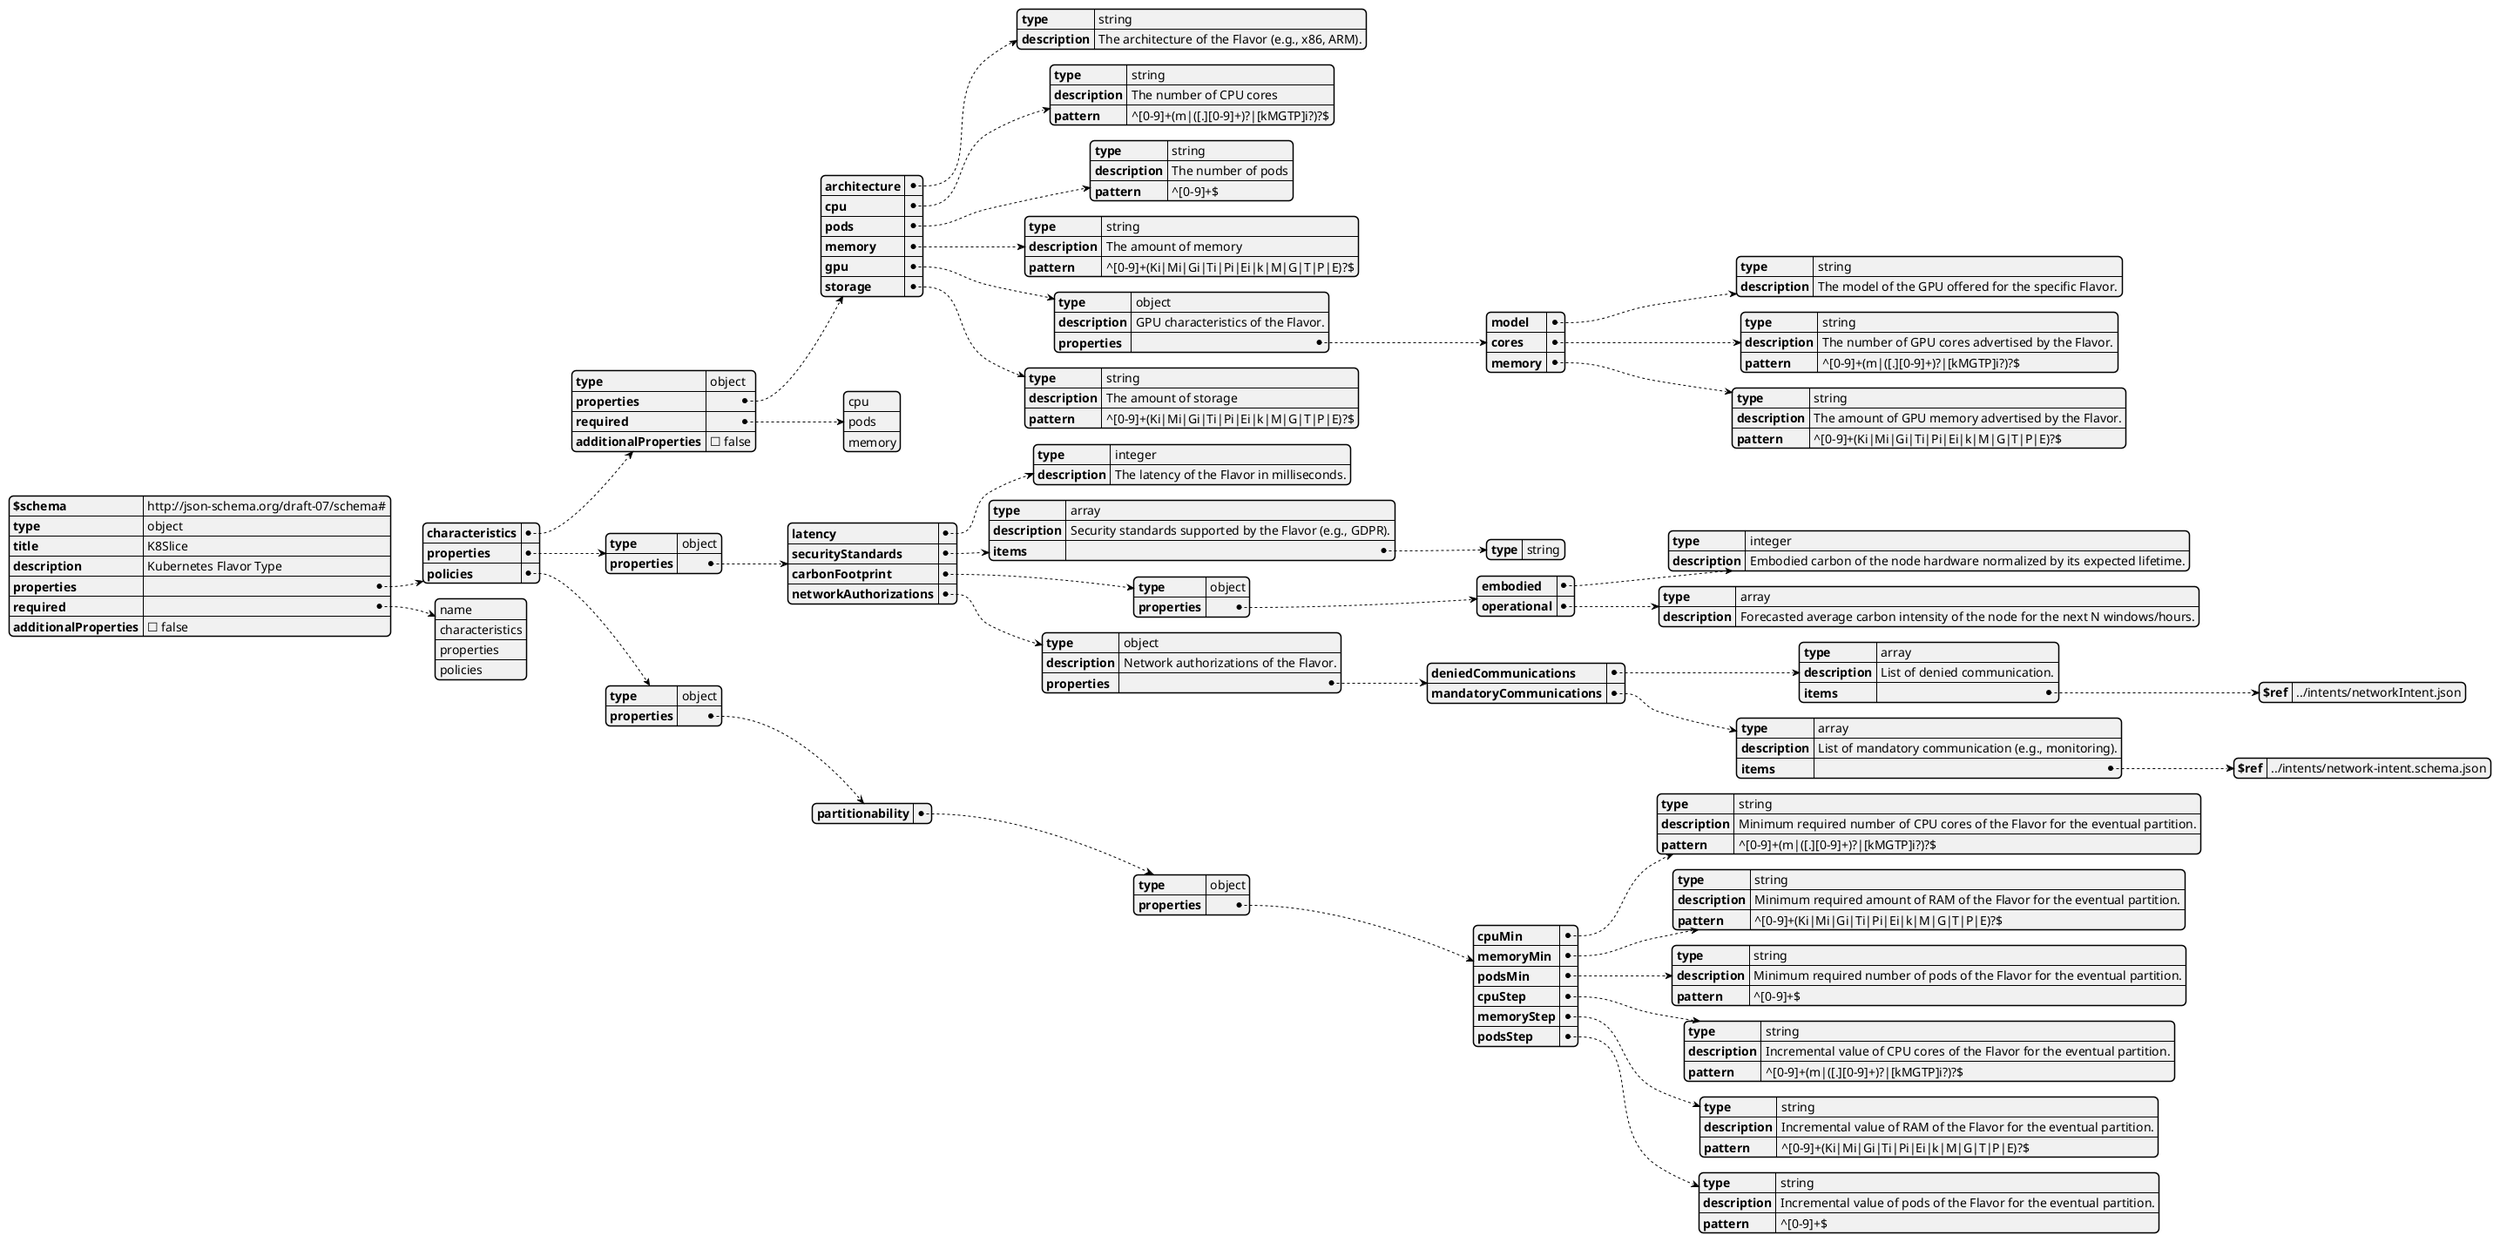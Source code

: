 @startjson
{
    "$schema": "http://json-schema.org/draft-07/schema#",
    "type": "object",
    "title": "K8Slice",
    "description": "Kubernetes Flavor Type",
    "properties": {
        "characteristics": {
            "type": "object",
            "properties": {
                "architecture": {
                    "type": "string",
                    "description": "The architecture of the Flavor (e.g., x86, ARM)."
                },
                "cpu": {
                    "type": "string",
                    "description": "The number of CPU cores",
                    "pattern": "^[0-9]+(m|([.][0-9]+)?|[kMGTP]i?)?$"
                },
                "pods": {
                    "type": "string",
                    "description": "The number of pods",
                    "pattern": "^[0-9]+$"
                },
                "memory": {
                    "type": "string",
                    "description": "The amount of memory",
                    "pattern": "^[0-9]+(Ki|Mi|Gi|Ti|Pi|Ei|k|M|G|T|P|E)?$"
                },
                "gpu": {
                    "type": "object",
                    "description": "GPU characteristics of the Flavor.",
                    "properties": {
                        "model" : {
                            "type": "string",
                            "description": "The model of the GPU offered for the specific Flavor."
                        },
                        "cores": {
                            "type": "string",
                            "description": "The number of GPU cores advertised by the Flavor.",
                            "pattern": "^[0-9]+(m|([.][0-9]+)?|[kMGTP]i?)?$"
                        },
                        "memory": {
                            "type": "string",
                            "description": "The amount of GPU memory advertised by the Flavor.",
                            "pattern": "^[0-9]+(Ki|Mi|Gi|Ti|Pi|Ei|k|M|G|T|P|E)?$"
                        }
                    }
                },
                "storage": {
                    "type": "string",
                    "description": "The amount of storage",
                    "pattern": "^[0-9]+(Ki|Mi|Gi|Ti|Pi|Ei|k|M|G|T|P|E)?$"
                }
            },
            "required": ["cpu", "pods", "memory"],
            "additionalProperties": false
        },
        "properties": {
            "type": "object",
            "properties": {
                "latency": {
                    "type": "integer",
                    "description": "The latency of the Flavor in milliseconds."
                },
                "securityStandards": {
                    "type": "array",
                    "description": "Security standards supported by the Flavor (e.g., GDPR).",
                    "items": {
                        "type": "string"
                    }
                },
                "carbonFootprint": {
                    "type": "object",
                    "properties": {
                        "embodied": {
                            "type": "integer",
                            "description": "Embodied carbon of the node hardware normalized by its expected lifetime."
                        },
                        "operational": {
                            "type": "array",
                            "description": "Forecasted average carbon intensity of the node for the next N windows/hours."
                        }
                    }
                },
                "networkAuthorizations": {
                    "type": "object",
                    "description": "Network authorizations of the Flavor.",
                    "properties": {
                        "deniedCommunications": {
                            "type": "array",
                            "description": "List of denied communication.",
                            "items": {
                                "$ref": "../intents/networkIntent.json"
                            }
                        },
                        "mandatoryCommunications": {
                            "type": "array",
                            "description": "List of mandatory communication (e.g., monitoring).",
                            "items": {
                                "$ref": "../intents/network-intent.schema.json"
                            }
                        }
                    }
                }
            }
        },
        "policies": {
            "type": "object",
            "properties": {
                "partitionability": {
                    "type": "object",
                    "properties": {
                        "cpuMin": {
                            "type": "string",
                            "description": "Minimum required number of CPU cores of the Flavor for the eventual partition.",
                            "pattern": "^[0-9]+(m|([.][0-9]+)?|[kMGTP]i?)?$"
                        },
                        "memoryMin": {
                            "type": "string",
                            "description": "Minimum required amount of RAM of the Flavor for the eventual partition.",
                            "pattern": "^[0-9]+(Ki|Mi|Gi|Ti|Pi|Ei|k|M|G|T|P|E)?$"
                        },
                        "podsMin": {
                            "type": "string",
                            "description": "Minimum required number of pods of the Flavor for the eventual partition.",
                            "pattern": "^[0-9]+$"
                        },
                        "cpuStep": {
                            "type": "string",
                            "description": "Incremental value of CPU cores of the Flavor for the eventual partition.",
                            "pattern": "^[0-9]+(m|([.][0-9]+)?|[kMGTP]i?)?$"
                        },
                        "memoryStep": {
                            "type": "string",
                            "description": "Incremental value of RAM of the Flavor for the eventual partition.",
                            "pattern": "^[0-9]+(Ki|Mi|Gi|Ti|Pi|Ei|k|M|G|T|P|E)?$"
                        },
                        "podsStep": {
                            "type": "string",
                            "description": "Incremental value of pods of the Flavor for the eventual partition.",
                            "pattern": "^[0-9]+$"
                        }
                    }
                }
            }
        }
    },
    "required": ["name", "characteristics", "properties", "policies"],
    "additionalProperties": false
}
@endjson
